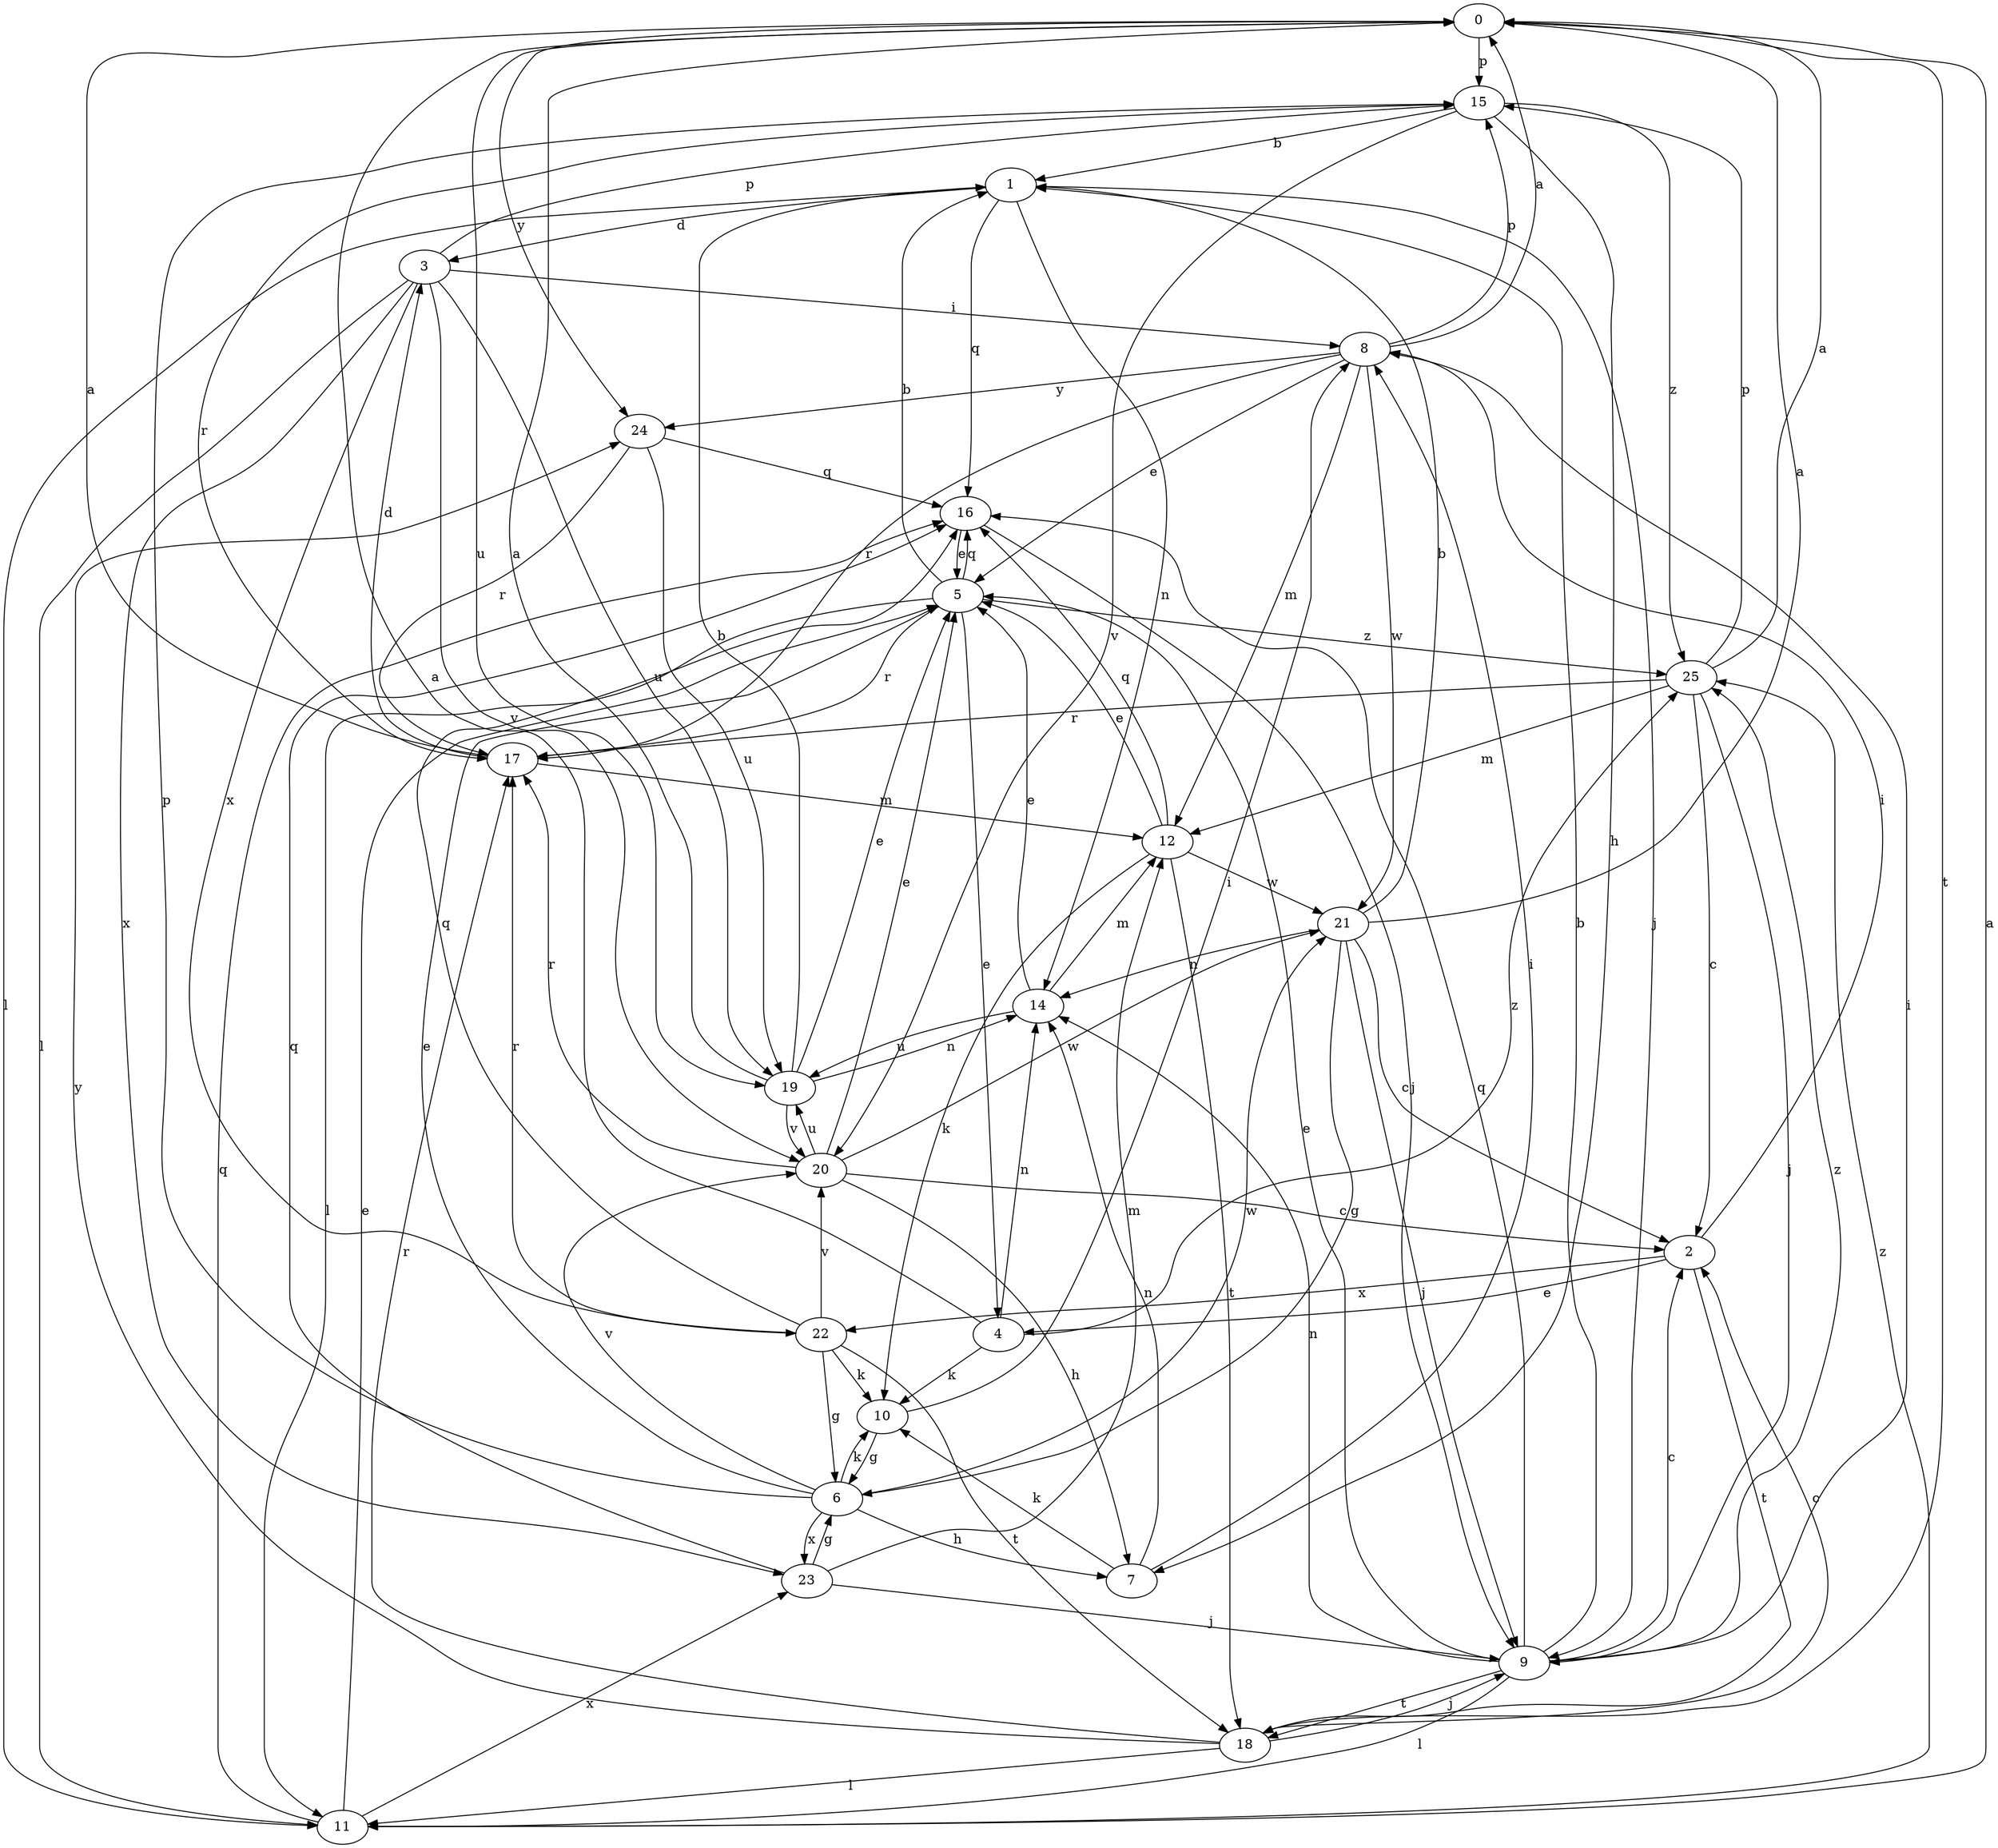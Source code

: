strict digraph  {
0;
1;
2;
3;
4;
5;
6;
7;
8;
9;
10;
11;
12;
14;
15;
16;
17;
18;
19;
20;
21;
22;
23;
24;
25;
0 -> 15  [label=p];
0 -> 18  [label=t];
0 -> 19  [label=u];
0 -> 24  [label=y];
1 -> 3  [label=d];
1 -> 9  [label=j];
1 -> 11  [label=l];
1 -> 14  [label=n];
1 -> 16  [label=q];
2 -> 4  [label=e];
2 -> 8  [label=i];
2 -> 18  [label=t];
2 -> 22  [label=x];
3 -> 8  [label=i];
3 -> 11  [label=l];
3 -> 15  [label=p];
3 -> 19  [label=u];
3 -> 20  [label=v];
3 -> 22  [label=x];
3 -> 23  [label=x];
4 -> 0  [label=a];
4 -> 10  [label=k];
4 -> 14  [label=n];
4 -> 25  [label=z];
5 -> 1  [label=b];
5 -> 4  [label=e];
5 -> 11  [label=l];
5 -> 16  [label=q];
5 -> 17  [label=r];
5 -> 25  [label=z];
6 -> 5  [label=e];
6 -> 7  [label=h];
6 -> 10  [label=k];
6 -> 15  [label=p];
6 -> 20  [label=v];
6 -> 21  [label=w];
6 -> 23  [label=x];
7 -> 8  [label=i];
7 -> 10  [label=k];
7 -> 14  [label=n];
8 -> 0  [label=a];
8 -> 5  [label=e];
8 -> 12  [label=m];
8 -> 15  [label=p];
8 -> 17  [label=r];
8 -> 21  [label=w];
8 -> 24  [label=y];
9 -> 1  [label=b];
9 -> 2  [label=c];
9 -> 5  [label=e];
9 -> 8  [label=i];
9 -> 11  [label=l];
9 -> 14  [label=n];
9 -> 16  [label=q];
9 -> 18  [label=t];
9 -> 25  [label=z];
10 -> 6  [label=g];
10 -> 8  [label=i];
11 -> 0  [label=a];
11 -> 5  [label=e];
11 -> 16  [label=q];
11 -> 23  [label=x];
11 -> 25  [label=z];
12 -> 5  [label=e];
12 -> 10  [label=k];
12 -> 16  [label=q];
12 -> 18  [label=t];
12 -> 21  [label=w];
14 -> 5  [label=e];
14 -> 12  [label=m];
14 -> 19  [label=u];
15 -> 1  [label=b];
15 -> 7  [label=h];
15 -> 17  [label=r];
15 -> 20  [label=v];
15 -> 25  [label=z];
16 -> 5  [label=e];
16 -> 9  [label=j];
17 -> 0  [label=a];
17 -> 3  [label=d];
17 -> 12  [label=m];
18 -> 2  [label=c];
18 -> 9  [label=j];
18 -> 11  [label=l];
18 -> 17  [label=r];
18 -> 24  [label=y];
19 -> 0  [label=a];
19 -> 1  [label=b];
19 -> 5  [label=e];
19 -> 14  [label=n];
19 -> 20  [label=v];
20 -> 2  [label=c];
20 -> 5  [label=e];
20 -> 7  [label=h];
20 -> 17  [label=r];
20 -> 19  [label=u];
20 -> 21  [label=w];
21 -> 0  [label=a];
21 -> 1  [label=b];
21 -> 2  [label=c];
21 -> 6  [label=g];
21 -> 9  [label=j];
21 -> 14  [label=n];
22 -> 6  [label=g];
22 -> 10  [label=k];
22 -> 16  [label=q];
22 -> 17  [label=r];
22 -> 18  [label=t];
22 -> 20  [label=v];
23 -> 6  [label=g];
23 -> 9  [label=j];
23 -> 12  [label=m];
23 -> 16  [label=q];
24 -> 16  [label=q];
24 -> 17  [label=r];
24 -> 19  [label=u];
25 -> 0  [label=a];
25 -> 2  [label=c];
25 -> 9  [label=j];
25 -> 12  [label=m];
25 -> 15  [label=p];
25 -> 17  [label=r];
}
